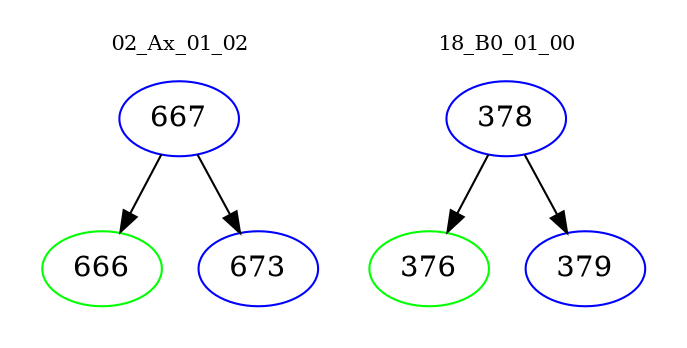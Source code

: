 digraph{
subgraph cluster_0 {
color = white
label = "02_Ax_01_02";
fontsize=10;
T0_667 [label="667", color="blue"]
T0_667 -> T0_666 [color="black"]
T0_666 [label="666", color="green"]
T0_667 -> T0_673 [color="black"]
T0_673 [label="673", color="blue"]
}
subgraph cluster_1 {
color = white
label = "18_B0_01_00";
fontsize=10;
T1_378 [label="378", color="blue"]
T1_378 -> T1_376 [color="black"]
T1_376 [label="376", color="green"]
T1_378 -> T1_379 [color="black"]
T1_379 [label="379", color="blue"]
}
}
